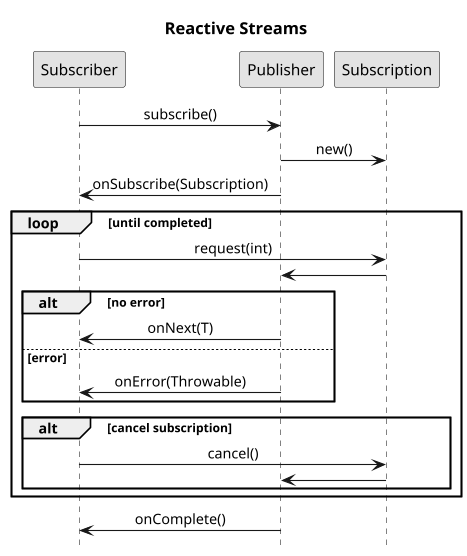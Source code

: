 @startuml

scale 1.1
title Reactive Streams
hide footbox
skinparam monochrome true
skinparam defaultFontName Source Sans Pro
skinparam titleFontSize 15
skinparam sequenceMessageAlign center

'skinparam sequence {
'ArrowColor black
'ActorBorderColor black
'LifeLineBorderColor black
'LifeLineBackgroundColor black
'
'ParticipantBorderColor black
'ParticipantBackgroundColor white
'ParticipantFontColor black
'}

Subscriber -> Publisher : subscribe()
Publisher -> Subscription : new()
Publisher -> Subscriber : onSubscribe(Subscription)

loop until completed
Subscriber -> Subscription : request(int)
Subscription -> Publisher

alt no error
Publisher -> Subscriber : onNext(T)
else error
Publisher -> Subscriber : onError(Throwable)
end

alt cancel subscription
Subscriber -> Subscription : cancel()
Subscription -> Publisher
end

end

Publisher -> Subscriber : onComplete()

@enduml